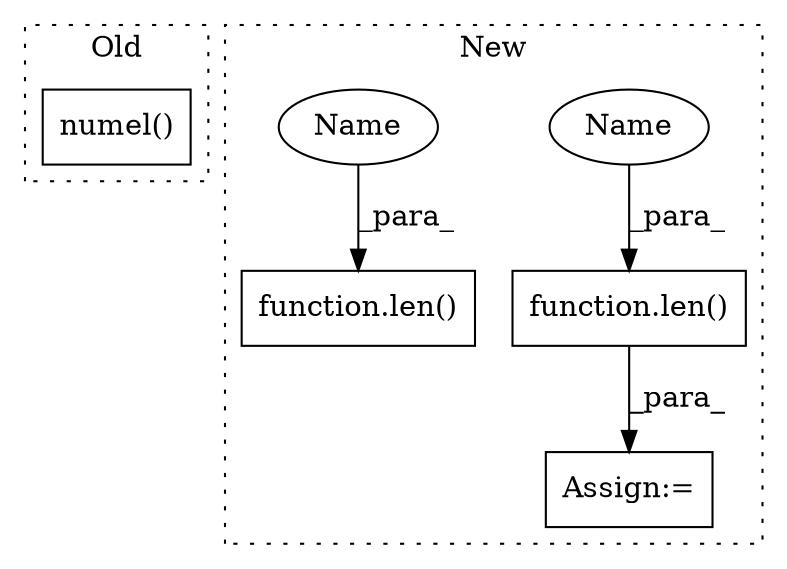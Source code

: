 digraph G {
subgraph cluster0 {
1 [label="numel()" a="75" s="1832" l="14" shape="box"];
label = "Old";
style="dotted";
}
subgraph cluster1 {
2 [label="function.len()" a="75" s="1417,1427" l="4,1" shape="box"];
3 [label="Assign:=" a="68" s="1414" l="3" shape="box"];
4 [label="function.len()" a="75" s="1595,1605" l="4,1" shape="box"];
5 [label="Name" a="87" s="1421" l="6" shape="ellipse"];
6 [label="Name" a="87" s="1599" l="6" shape="ellipse"];
label = "New";
style="dotted";
}
2 -> 3 [label="_para_"];
5 -> 2 [label="_para_"];
6 -> 4 [label="_para_"];
}